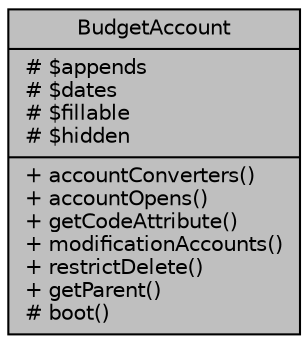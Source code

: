 digraph "BudgetAccount"
{
 // LATEX_PDF_SIZE
  bgcolor="transparent";
  edge [fontname="Helvetica",fontsize="10",labelfontname="Helvetica",labelfontsize="10"];
  node [fontname="Helvetica",fontsize="10",shape=record];
  Node1 [label="{BudgetAccount\n|# $appends\l# $dates\l# $fillable\l# $hidden\l|+ accountConverters()\l+ accountOpens()\l+ getCodeAttribute()\l+ modificationAccounts()\l+ restrictDelete()\l+ getParent()\l# boot()\l}",height=0.2,width=0.4,color="black", fillcolor="grey75", style="filled", fontcolor="black",tooltip="Datos de cuentas del Clasificador Presupuestario."];
}
